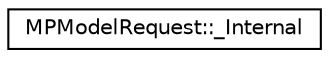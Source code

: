 digraph "Graphical Class Hierarchy"
{
 // LATEX_PDF_SIZE
  edge [fontname="Helvetica",fontsize="10",labelfontname="Helvetica",labelfontsize="10"];
  node [fontname="Helvetica",fontsize="10",shape=record];
  rankdir="LR";
  Node0 [label="MPModelRequest::_Internal",height=0.2,width=0.4,color="black", fillcolor="white", style="filled",URL="$classoperations__research_1_1_m_p_model_request_1_1___internal.html",tooltip=" "];
}
